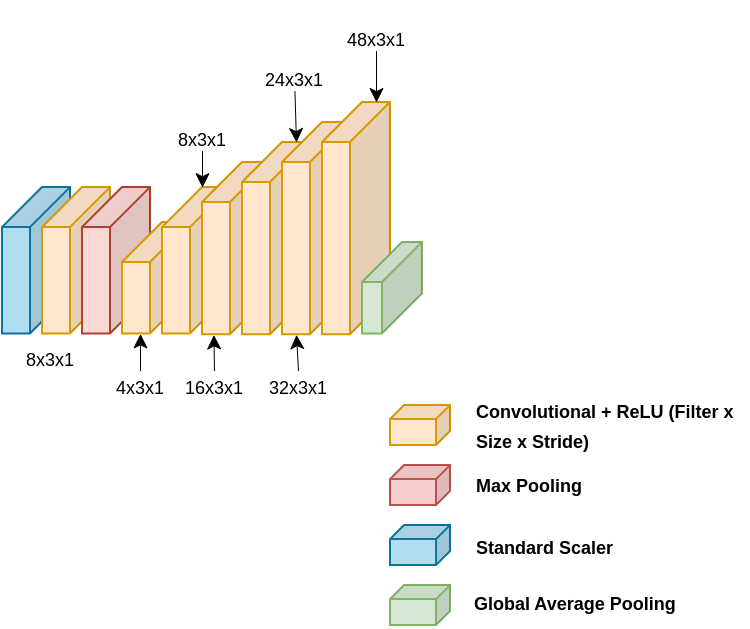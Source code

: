 <mxfile><diagram id="QJjx0-fPxzvcmYibJWj1" name="Page-1"><mxGraphModel dx="1014" dy="384" grid="0" gridSize="10" guides="1" tooltips="0" connect="1" arrows="1" fold="1" page="1" pageScale="1" pageWidth="827" pageHeight="583" math="0" shadow="0"><root><mxCell id="0"/><mxCell id="1" parent="0"/><mxCell id="30" value="" style="group" parent="1" vertex="1" connectable="0"><mxGeometry x="260" y="180" width="373" height="301.56" as="geometry"/></mxCell><mxCell id="4f-DMQIj-ya-iA7LCkDa-10" value="" style="shape=cube;whiteSpace=wrap;html=1;boundedLbl=1;backgroundOutline=1;darkOpacity=0.05;darkOpacity2=0.1;size=20;direction=east;flipH=1;fillColor=#b1ddf0;strokeColor=#10739e;" parent="30" vertex="1"><mxGeometry y="82.56" width="34" height="73.13" as="geometry"/></mxCell><mxCell id="4f-DMQIj-ya-iA7LCkDa-11" value="" style="shape=cube;whiteSpace=wrap;html=1;boundedLbl=1;backgroundOutline=1;darkOpacity=0.05;darkOpacity2=0.1;size=20;direction=east;flipH=1;fillColor=#ffe6cc;strokeColor=#d79b00;" parent="30" vertex="1"><mxGeometry x="20" y="82.56" width="34" height="73.13" as="geometry"/></mxCell><mxCell id="4f-DMQIj-ya-iA7LCkDa-12" value="" style="shape=cube;whiteSpace=wrap;html=1;boundedLbl=1;backgroundOutline=1;darkOpacity=0.05;darkOpacity2=0.1;size=20;direction=east;flipH=1;fillColor=#fad9d5;strokeColor=#ae4132;" parent="30" vertex="1"><mxGeometry x="40" y="82.56" width="34" height="73.13" as="geometry"/></mxCell><mxCell id="4f-DMQIj-ya-iA7LCkDa-13" value="" style="shape=cube;whiteSpace=wrap;html=1;boundedLbl=1;backgroundOutline=1;darkOpacity=0.05;darkOpacity2=0.1;size=20;direction=east;flipH=1;fillColor=#ffe6cc;strokeColor=#d79b00;" parent="30" vertex="1"><mxGeometry x="60" y="100" width="34" height="55.69" as="geometry"/></mxCell><mxCell id="4f-DMQIj-ya-iA7LCkDa-23" value="" style="shape=cube;whiteSpace=wrap;html=1;boundedLbl=1;backgroundOutline=1;darkOpacity=0.05;darkOpacity2=0.1;size=7;direction=east;flipH=1;fillColor=#ffe6cc;strokeColor=#d79b00;" parent="30" vertex="1"><mxGeometry x="194" y="191.56" width="30" height="20" as="geometry"/></mxCell><mxCell id="4f-DMQIj-ya-iA7LCkDa-24" value="" style="shape=cube;whiteSpace=wrap;html=1;boundedLbl=1;backgroundOutline=1;darkOpacity=0.05;darkOpacity2=0.1;size=7;direction=east;flipH=1;fillColor=#f8cecc;strokeColor=#b85450;" parent="30" vertex="1"><mxGeometry x="194" y="221.56" width="30" height="20" as="geometry"/></mxCell><mxCell id="4f-DMQIj-ya-iA7LCkDa-26" value="" style="shape=cube;whiteSpace=wrap;html=1;boundedLbl=1;backgroundOutline=1;darkOpacity=0.05;darkOpacity2=0.1;size=7;direction=east;flipH=1;fillColor=#b1ddf0;strokeColor=#10739e;" parent="30" vertex="1"><mxGeometry x="194" y="251.56" width="30" height="20" as="geometry"/></mxCell><mxCell id="4f-DMQIj-ya-iA7LCkDa-28" value="" style="shape=cube;whiteSpace=wrap;html=1;boundedLbl=1;backgroundOutline=1;darkOpacity=0.05;darkOpacity2=0.1;size=7;direction=east;flipH=1;fillColor=#d5e8d4;strokeColor=#82b366;" parent="30" vertex="1"><mxGeometry x="194" y="281.56" width="30" height="20" as="geometry"/></mxCell><mxCell id="4f-DMQIj-ya-iA7LCkDa-42" value="&lt;p style=&quot;line-height: 1&quot;&gt;&lt;font style=&quot;font-size: 9px&quot;&gt;8x3x1&lt;/font&gt;&lt;/p&gt;" style="text;html=1;strokeColor=none;fillColor=none;align=center;verticalAlign=middle;whiteSpace=wrap;rounded=0;" parent="30" vertex="1"><mxGeometry y="160" width="48" height="14.31" as="geometry"/></mxCell><mxCell id="4f-DMQIj-ya-iA7LCkDa-50" value="&lt;font style=&quot;font-size: 9px&quot;&gt;Convolutional + ReLU (Filter x Size x Stride)&lt;/font&gt;" style="text;html=1;strokeColor=none;fillColor=none;align=left;verticalAlign=middle;whiteSpace=wrap;rounded=0;fontStyle=1" parent="30" vertex="1"><mxGeometry x="235" y="188.62" width="138" height="23.88" as="geometry"/></mxCell><mxCell id="4f-DMQIj-ya-iA7LCkDa-51" value="&lt;font style=&quot;font-size: 9px&quot;&gt;Max Pooling&lt;/font&gt;" style="text;html=1;strokeColor=none;fillColor=none;align=left;verticalAlign=middle;whiteSpace=wrap;rounded=0;fontStyle=1" parent="30" vertex="1"><mxGeometry x="235" y="218.62" width="138" height="23.88" as="geometry"/></mxCell><mxCell id="4f-DMQIj-ya-iA7LCkDa-52" value="&lt;font style=&quot;font-size: 9px&quot;&gt;Standard Scaler&lt;/font&gt;" style="text;html=1;strokeColor=none;fillColor=none;align=left;verticalAlign=middle;whiteSpace=wrap;rounded=0;fontStyle=1" parent="30" vertex="1"><mxGeometry x="235" y="249.68" width="138" height="23.88" as="geometry"/></mxCell><mxCell id="4f-DMQIj-ya-iA7LCkDa-53" value="&lt;font style=&quot;font-size: 9px&quot;&gt;Global Average Pooling&lt;/font&gt;" style="text;html=1;strokeColor=none;fillColor=none;align=left;verticalAlign=middle;whiteSpace=wrap;rounded=0;fontStyle=1" parent="30" vertex="1"><mxGeometry x="234" y="277.68" width="138" height="23.88" as="geometry"/></mxCell><mxCell id="2" value="&lt;p style=&quot;line-height: 1&quot;&gt;&lt;font style=&quot;font-size: 9px&quot;&gt;4x3x1&lt;/font&gt;&lt;/p&gt;" style="text;html=1;strokeColor=none;fillColor=none;align=center;verticalAlign=middle;whiteSpace=wrap;rounded=0;" parent="30" vertex="1"><mxGeometry x="45" y="174.31" width="48" height="14.31" as="geometry"/></mxCell><mxCell id="4" value="" style="shape=cube;whiteSpace=wrap;html=1;boundedLbl=1;backgroundOutline=1;darkOpacity=0.05;darkOpacity2=0.1;size=20;direction=east;flipH=1;fillColor=#ffe6cc;strokeColor=#d79b00;" parent="30" vertex="1"><mxGeometry x="80" y="82.56" width="34" height="73.13" as="geometry"/></mxCell><mxCell id="8" value="" style="endArrow=classic;html=1;fontSize=9;entryX=0;entryY=0;entryDx=25;entryDy=55.69;entryPerimeter=0;exitX=0.5;exitY=0;exitDx=0;exitDy=0;strokeWidth=0.5;" parent="30" source="2" target="4f-DMQIj-ya-iA7LCkDa-13" edge="1"><mxGeometry width="50" height="50" relative="1" as="geometry"><mxPoint x="80" y="230" as="sourcePoint"/><mxPoint x="130" y="180" as="targetPoint"/></mxGeometry></mxCell><mxCell id="10" value="&lt;p style=&quot;line-height: 1&quot;&gt;&lt;font style=&quot;font-size: 9px&quot;&gt;8x3x1&lt;/font&gt;&lt;/p&gt;" style="text;html=1;strokeColor=none;fillColor=none;align=center;verticalAlign=middle;whiteSpace=wrap;rounded=0;" parent="30" vertex="1"><mxGeometry x="76" y="50" width="48" height="14.31" as="geometry"/></mxCell><mxCell id="11" value="" style="endArrow=classic;html=1;fontSize=9;exitX=0.5;exitY=1;exitDx=0;exitDy=0;strokeWidth=0.5;entryX=0;entryY=0;entryDx=14;entryDy=0;entryPerimeter=0;" parent="30" source="10" target="4" edge="1"><mxGeometry width="50" height="50" relative="1" as="geometry"><mxPoint x="94" y="180" as="sourcePoint"/><mxPoint x="95" y="165.69" as="targetPoint"/></mxGeometry></mxCell><mxCell id="13" value="" style="shape=cube;whiteSpace=wrap;html=1;boundedLbl=1;backgroundOutline=1;darkOpacity=0.05;darkOpacity2=0.1;size=20;direction=east;flipH=1;fillColor=#ffe6cc;strokeColor=#d79b00;" parent="30" vertex="1"><mxGeometry x="100" y="70" width="34" height="86.13" as="geometry"/></mxCell><mxCell id="14" value="" style="shape=cube;whiteSpace=wrap;html=1;boundedLbl=1;backgroundOutline=1;darkOpacity=0.05;darkOpacity2=0.1;size=20;direction=east;flipH=1;fillColor=#ffe6cc;strokeColor=#d79b00;" parent="30" vertex="1"><mxGeometry x="120" y="60" width="34" height="96.13" as="geometry"/></mxCell><mxCell id="15" value="" style="shape=cube;whiteSpace=wrap;html=1;boundedLbl=1;backgroundOutline=1;darkOpacity=0.05;darkOpacity2=0.1;size=20;direction=east;flipH=1;fillColor=#ffe6cc;strokeColor=#d79b00;" parent="30" vertex="1"><mxGeometry x="140" y="50" width="34" height="106.13" as="geometry"/></mxCell><mxCell id="16" value="" style="shape=cube;whiteSpace=wrap;html=1;boundedLbl=1;backgroundOutline=1;darkOpacity=0.05;darkOpacity2=0.1;size=20;direction=east;flipH=1;fillColor=#ffe6cc;strokeColor=#d79b00;" parent="30" vertex="1"><mxGeometry x="160" y="40" width="34" height="116.13" as="geometry"/></mxCell><mxCell id="18" value="&lt;p style=&quot;line-height: 1&quot;&gt;&lt;font style=&quot;font-size: 9px&quot;&gt;16x3x1&lt;/font&gt;&lt;/p&gt;" style="text;html=1;strokeColor=none;fillColor=none;align=center;verticalAlign=middle;whiteSpace=wrap;rounded=0;" parent="30" vertex="1"><mxGeometry x="82" y="174.31" width="48" height="14.31" as="geometry"/></mxCell><mxCell id="19" value="" style="endArrow=classic;html=1;fontSize=9;exitX=0.5;exitY=0;exitDx=0;exitDy=0;strokeWidth=0.5;entryX=0.832;entryY=1.001;entryDx=0;entryDy=0;entryPerimeter=0;" parent="30" source="18" target="13" edge="1"><mxGeometry width="50" height="50" relative="1" as="geometry"><mxPoint x="128" y="230.46" as="sourcePoint"/><mxPoint x="95" y="144.54" as="targetPoint"/></mxGeometry></mxCell><mxCell id="20" value="&lt;p style=&quot;line-height: 1&quot;&gt;&lt;font style=&quot;font-size: 9px&quot;&gt;32x3x1&lt;/font&gt;&lt;/p&gt;" style="text;html=1;strokeColor=none;fillColor=none;align=center;verticalAlign=middle;whiteSpace=wrap;rounded=0;" parent="30" vertex="1"><mxGeometry x="124" y="174.31" width="48" height="14.31" as="geometry"/></mxCell><mxCell id="21" value="" style="endArrow=classic;html=1;fontSize=9;exitX=0.5;exitY=0;exitDx=0;exitDy=0;strokeWidth=0.5;entryX=0;entryY=0;entryDx=27;entryDy=106.13;entryPerimeter=0;" parent="30" source="20" target="15" edge="1"><mxGeometry width="50" height="50" relative="1" as="geometry"><mxPoint x="156.29" y="174.31" as="sourcePoint"/><mxPoint x="150.002" y="155.066" as="targetPoint"/></mxGeometry></mxCell><mxCell id="28" style="edgeStyle=none;html=1;entryX=0;entryY=0;entryDx=7;entryDy=0;entryPerimeter=0;fontSize=9;strokeWidth=0.5;" parent="30" source="25" target="14" edge="1"><mxGeometry relative="1" as="geometry"/></mxCell><mxCell id="25" value="&lt;p style=&quot;line-height: 1&quot;&gt;&lt;font style=&quot;font-size: 9px&quot;&gt;24x3x1&lt;/font&gt;&lt;/p&gt;" style="text;html=1;strokeColor=none;fillColor=none;align=center;verticalAlign=middle;whiteSpace=wrap;rounded=0;" parent="30" vertex="1"><mxGeometry x="122" y="20" width="48" height="14.31" as="geometry"/></mxCell><mxCell id="29" style="edgeStyle=none;html=1;entryX=0;entryY=0;entryDx=7;entryDy=0;entryPerimeter=0;fontSize=9;strokeWidth=0.5;" parent="30" source="26" target="16" edge="1"><mxGeometry relative="1" as="geometry"/></mxCell><mxCell id="26" value="&lt;p style=&quot;line-height: 1&quot;&gt;&lt;font style=&quot;font-size: 9px&quot;&gt;48x3x1&lt;/font&gt;&lt;/p&gt;" style="text;html=1;strokeColor=none;fillColor=none;align=center;verticalAlign=middle;whiteSpace=wrap;rounded=0;" parent="30" vertex="1"><mxGeometry x="163" width="48" height="14.31" as="geometry"/></mxCell><mxCell id="27" value="" style="shape=cube;whiteSpace=wrap;html=1;boundedLbl=1;backgroundOutline=1;darkOpacity=0.05;darkOpacity2=0.1;size=20;direction=east;flipH=1;fillColor=#d5e8d4;strokeColor=#82b366;" parent="30" vertex="1"><mxGeometry x="180" y="110" width="30" height="45.69" as="geometry"/></mxCell></root></mxGraphModel></diagram></mxfile>